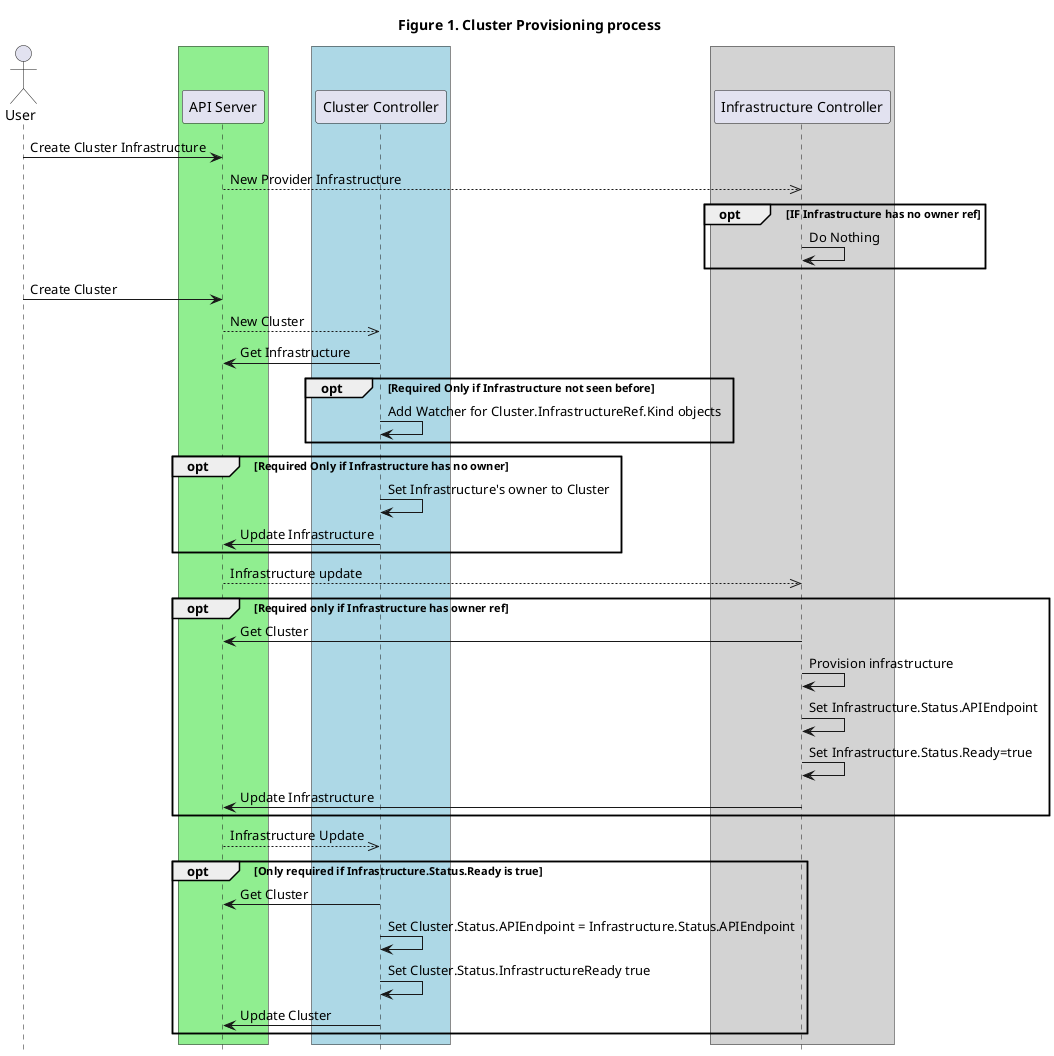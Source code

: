 @startuml
title Figure 1. Cluster Provisioning process
actor User

' -- GROUPS START ---

box #LightGreen
participant "API Server"
end box

box #LightBlue
participant "Cluster Controller"
end box

box #LightGrey
participant "Infrastructure Controller"
end box

' -- GROUPS END ---

User -> "API Server" : Create Cluster Infrastructure
"API Server" -->> "Infrastructure Controller": New Provider Infrastructure

opt IF Infrastructure has no owner ref
"Infrastructure Controller"->"Infrastructure Controller": Do Nothing
end

User -> "API Server": Create Cluster
"API Server" -->> "Cluster Controller": New Cluster
"Cluster Controller" -> "API Server": Get Infrastructure
opt Required Only if Infrastructure not seen before
"Cluster Controller" -> "Cluster Controller": Add Watcher for Cluster.InfrastructureRef.Kind objects
end

opt Required Only if Infrastructure has no owner
"Cluster Controller" -> "Cluster Controller": Set Infrastructure's owner to Cluster
"Cluster Controller" -> "API Server": Update Infrastructure
end

"API Server" -->> "Infrastructure Controller": Infrastructure update
opt Required only if Infrastructure has owner ref
"Infrastructure Controller" -> "API Server": Get Cluster
"Infrastructure Controller" -> "Infrastructure Controller": Provision infrastructure
"Infrastructure Controller" -> "Infrastructure Controller": Set Infrastructure.Status.APIEndpoint
"Infrastructure Controller" -> "Infrastructure Controller": Set Infrastructure.Status.Ready=true
"Infrastructure Controller" -> "API Server": Update Infrastructure
end

"API Server" -->> "Cluster Controller": Infrastructure Update
opt Only required if Infrastructure.Status.Ready is true
"Cluster Controller" -> "API Server": Get Cluster
"Cluster Controller" -> "Cluster Controller": Set Cluster.Status.APIEndpoint = Infrastructure.Status.APIEndpoint
"Cluster Controller" -> "Cluster Controller": Set Cluster.Status.InfrastructureReady true
"Cluster Controller" -> "API Server": Update Cluster
end

hide footbox
@enduml
